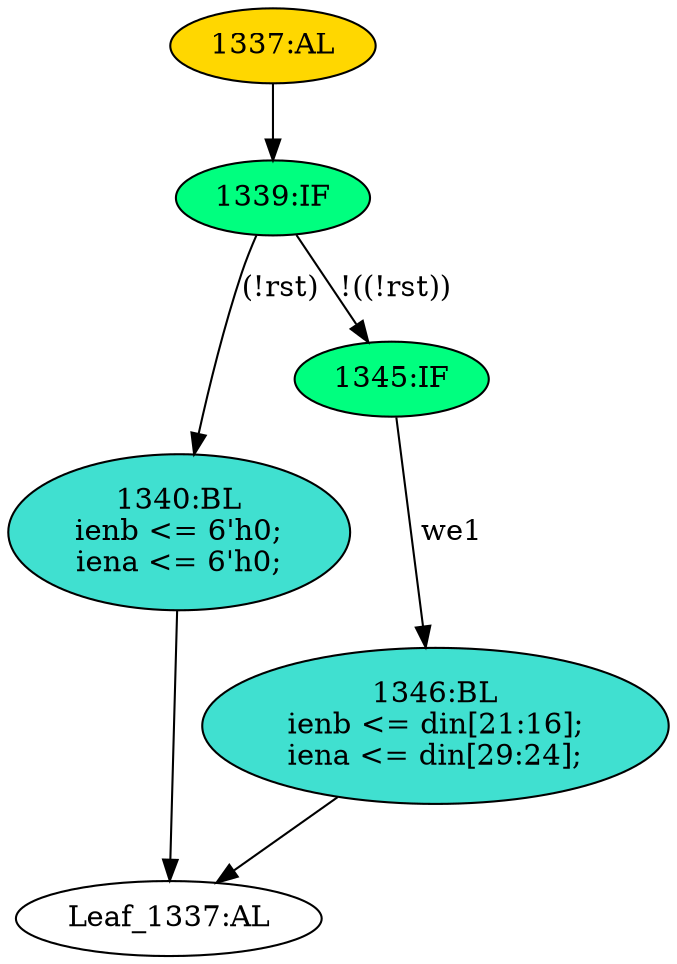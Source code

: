 strict digraph "" {
	node [label="\N"];
	"1346:BL"	 [ast="<pyverilog.vparser.ast.Block object at 0x7f0a38ecfb50>",
		fillcolor=turquoise,
		label="1346:BL
ienb <= din[21:16];
iena <= din[29:24];",
		statements="[<pyverilog.vparser.ast.NonblockingSubstitution object at 0x7f0a38ecf550>, <pyverilog.vparser.ast.NonblockingSubstitution object \
at 0x7f0a38ecfc50>]",
		style=filled,
		typ=Block];
	"Leaf_1337:AL"	 [def_var="['iena', 'ienb']",
		label="Leaf_1337:AL"];
	"1346:BL" -> "Leaf_1337:AL"	 [cond="[]",
		lineno=None];
	"1340:BL"	 [ast="<pyverilog.vparser.ast.Block object at 0x7f0a38ecfa90>",
		fillcolor=turquoise,
		label="1340:BL
ienb <= 6'h0;
iena <= 6'h0;",
		statements="[<pyverilog.vparser.ast.NonblockingSubstitution object at 0x7f0a38ecfed0>, <pyverilog.vparser.ast.NonblockingSubstitution object \
at 0x7f0a38ecf950>]",
		style=filled,
		typ=Block];
	"1340:BL" -> "Leaf_1337:AL"	 [cond="[]",
		lineno=None];
	"1339:IF"	 [ast="<pyverilog.vparser.ast.IfStatement object at 0x7f0a38ecfb90>",
		fillcolor=springgreen,
		label="1339:IF",
		statements="[]",
		style=filled,
		typ=IfStatement];
	"1339:IF" -> "1340:BL"	 [cond="['rst']",
		label="(!rst)",
		lineno=1339];
	"1345:IF"	 [ast="<pyverilog.vparser.ast.IfStatement object at 0x7f0a38ecfa50>",
		fillcolor=springgreen,
		label="1345:IF",
		statements="[]",
		style=filled,
		typ=IfStatement];
	"1339:IF" -> "1345:IF"	 [cond="['rst']",
		label="!((!rst))",
		lineno=1339];
	"1337:AL"	 [ast="<pyverilog.vparser.ast.Always object at 0x7f0a38ebbdd0>",
		clk_sens=True,
		fillcolor=gold,
		label="1337:AL",
		sens="['clk']",
		statements="[]",
		style=filled,
		typ=Always,
		use_var="['rst', 'we1', 'din']"];
	"1337:AL" -> "1339:IF"	 [cond="[]",
		lineno=None];
	"1345:IF" -> "1346:BL"	 [cond="['we1']",
		label=we1,
		lineno=1345];
}

